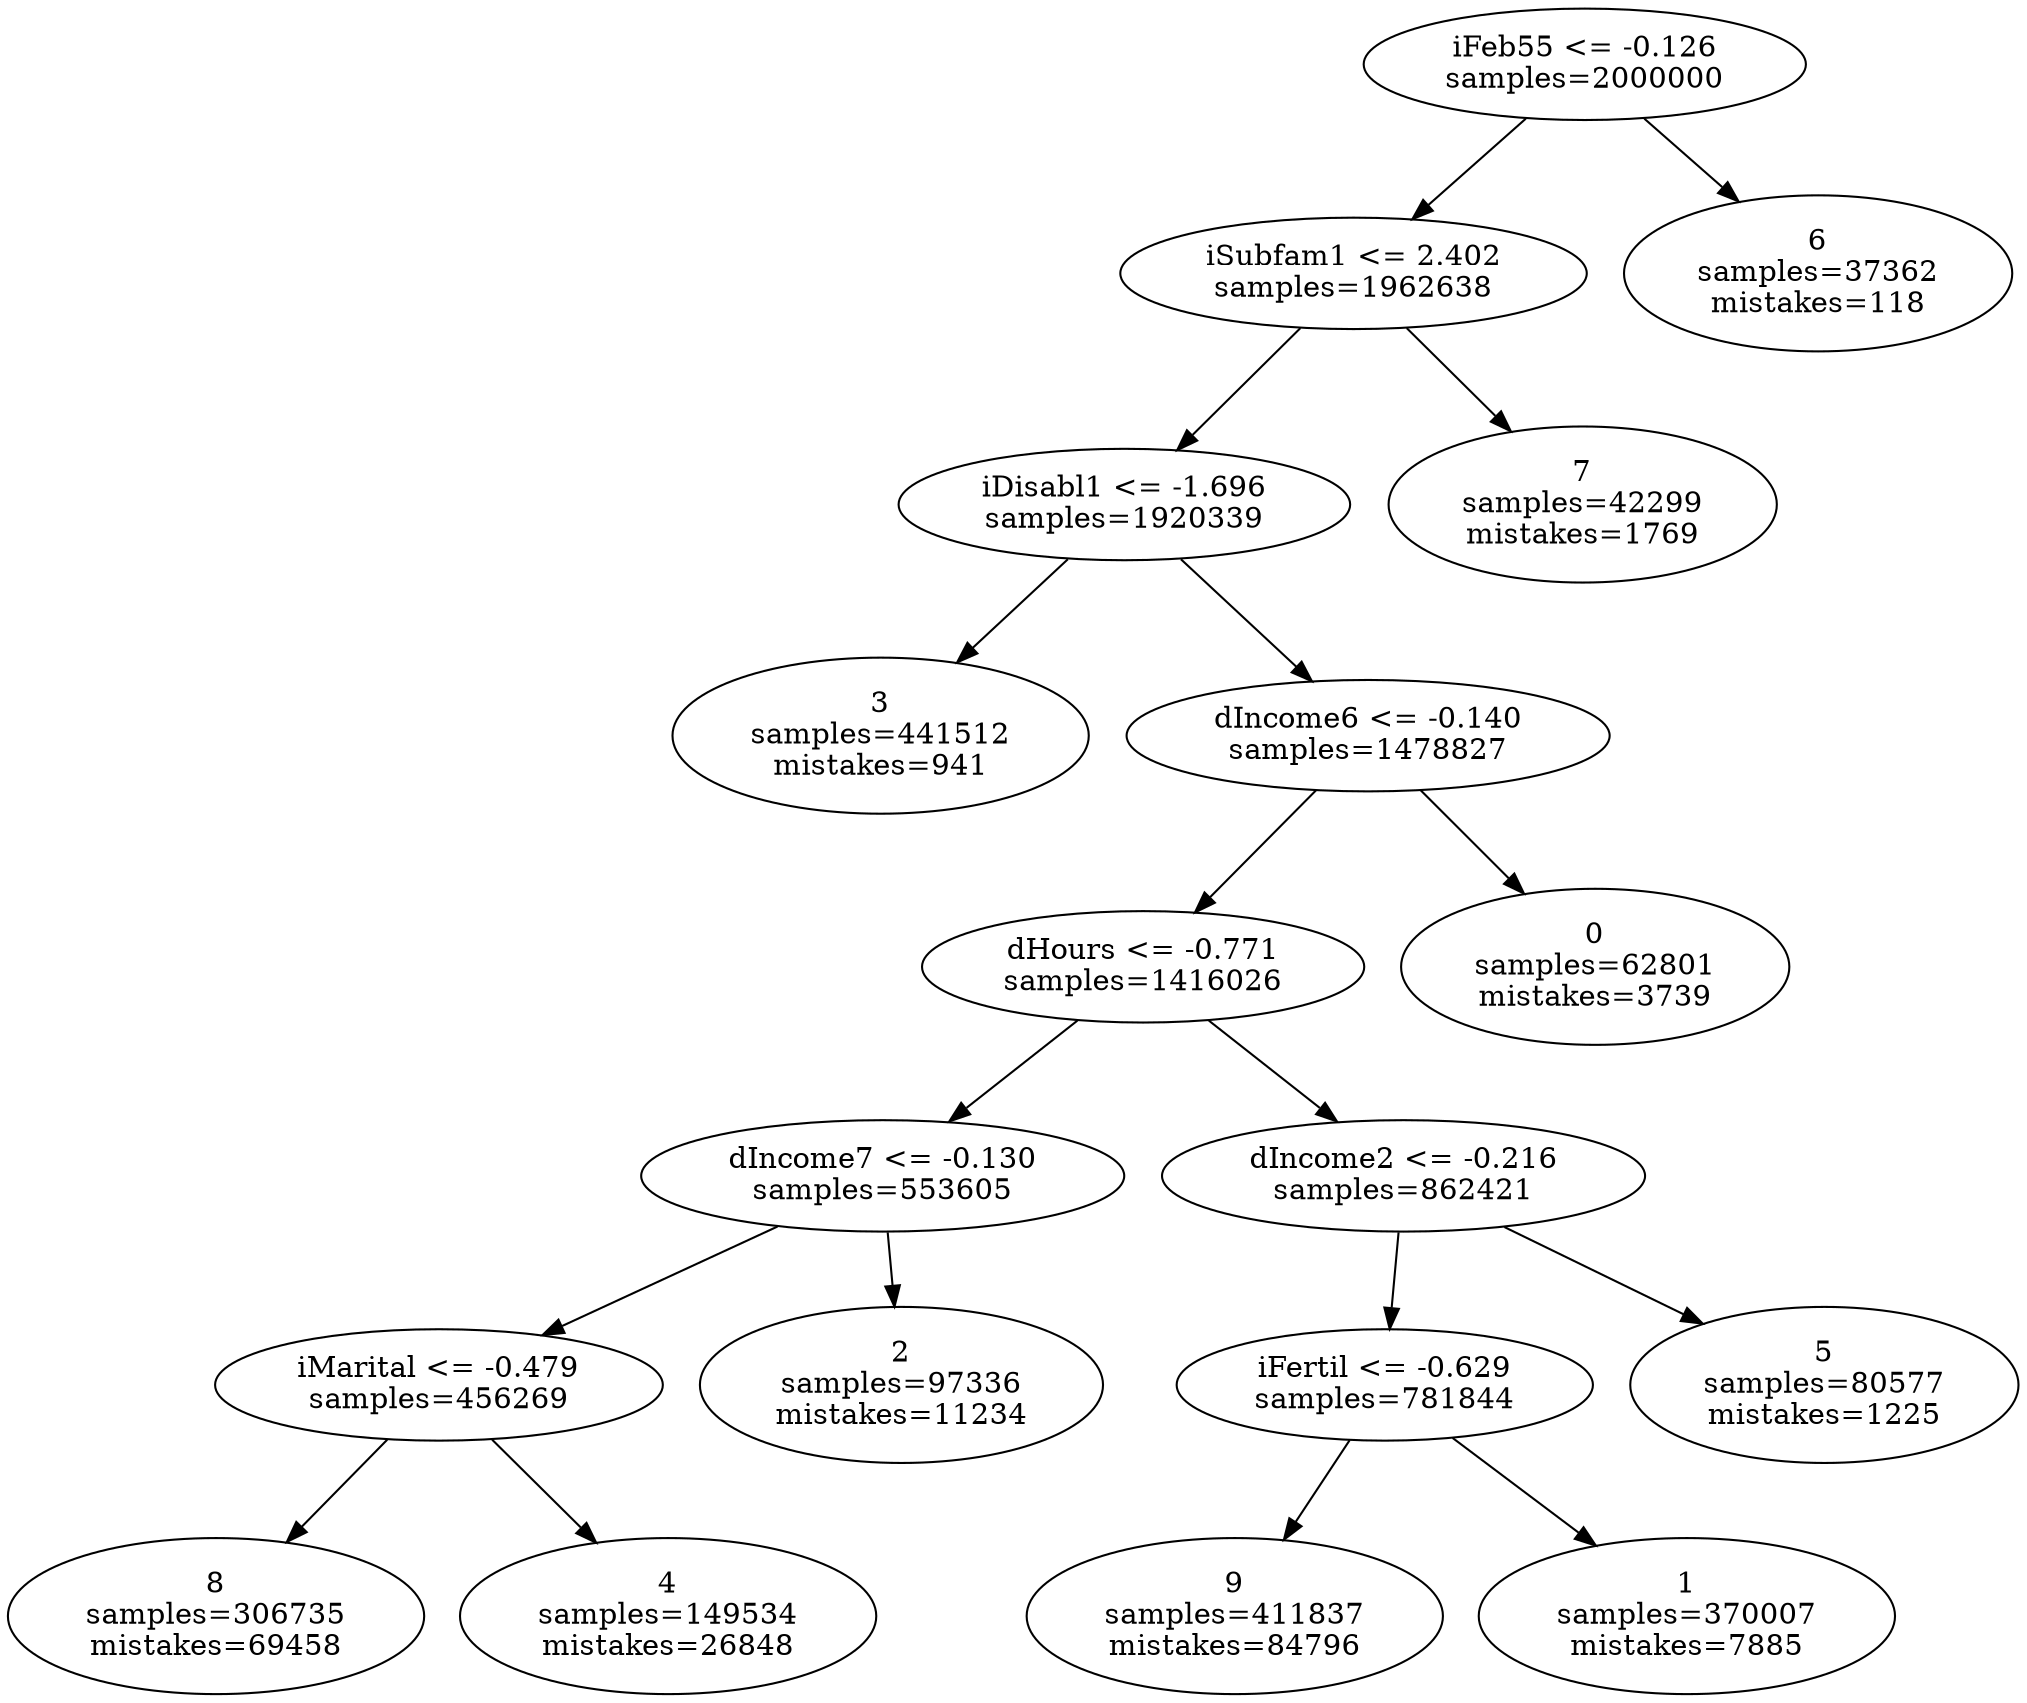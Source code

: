 digraph ClusteringTree {
n_0 [label="iFeb55 <= -0.126
samples=\2000000"];
n_1 [label="iSubfam1 <= 2.402
samples=\1962638"];
n_2 [label="6
samples=\37362
mistakes=\118"];
n_3 [label="iDisabl1 <= -1.696
samples=\1920339"];
n_4 [label="7
samples=\42299
mistakes=\1769"];
n_5 [label="3
samples=\441512
mistakes=\941"];
n_6 [label="dIncome6 <= -0.140
samples=\1478827"];
n_7 [label="dHours <= -0.771
samples=\1416026"];
n_8 [label="0
samples=\62801
mistakes=\3739"];
n_9 [label="dIncome7 <= -0.130
samples=\553605"];
n_10 [label="dIncome2 <= -0.216
samples=\862421"];
n_11 [label="iMarital <= -0.479
samples=\456269"];
n_12 [label="2
samples=\97336
mistakes=\11234"];
n_13 [label="iFertil <= -0.629
samples=\781844"];
n_14 [label="5
samples=\80577
mistakes=\1225"];
n_15 [label="8
samples=\306735
mistakes=\69458"];
n_16 [label="4
samples=\149534
mistakes=\26848"];
n_17 [label="9
samples=\411837
mistakes=\84796"];
n_18 [label="1
samples=\370007
mistakes=\7885"];
n_0 -> n_1;
n_0 -> n_2;
n_1 -> n_3;
n_1 -> n_4;
n_3 -> n_5;
n_3 -> n_6;
n_6 -> n_7;
n_6 -> n_8;
n_7 -> n_9;
n_7 -> n_10;
n_9 -> n_11;
n_9 -> n_12;
n_10 -> n_13;
n_10 -> n_14;
n_11 -> n_15;
n_11 -> n_16;
n_13 -> n_17;
n_13 -> n_18;
}

